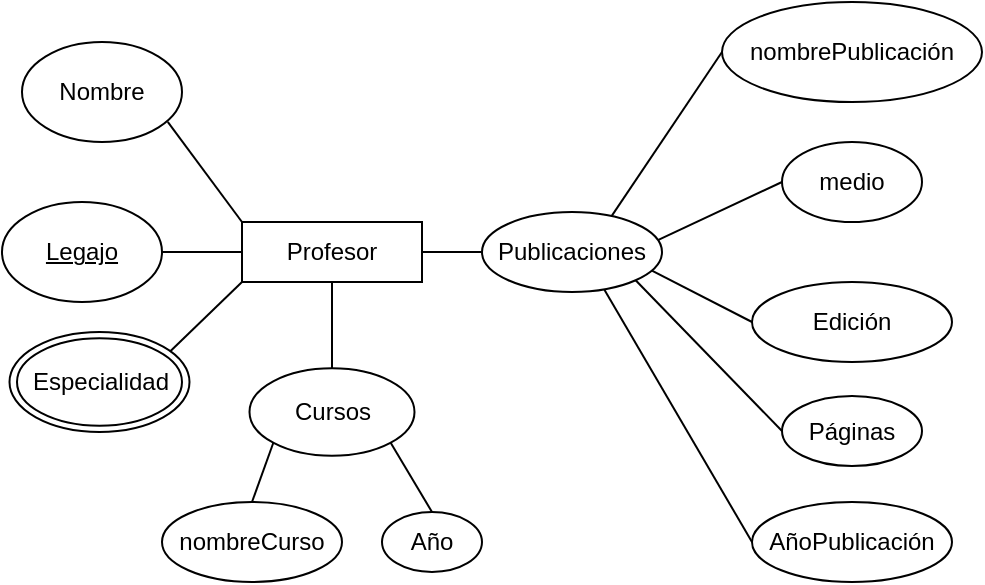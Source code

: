 <mxfile version="27.1.3">
  <diagram name="Página-1" id="gYY5UOtBbrOhPY3s1cKF">
    <mxGraphModel dx="750" dy="298" grid="0" gridSize="10" guides="1" tooltips="1" connect="1" arrows="1" fold="1" page="1" pageScale="1" pageWidth="827" pageHeight="1169" math="0" shadow="0">
      <root>
        <mxCell id="0" />
        <mxCell id="1" parent="0" />
        <mxCell id="QEpii2R3zykigEFebAMe-18" value="Profesor" style="rounded=0;whiteSpace=wrap;html=1;labelBackgroundColor=none;" vertex="1" parent="1">
          <mxGeometry x="300" y="480" width="90" height="30" as="geometry" />
        </mxCell>
        <mxCell id="QEpii2R3zykigEFebAMe-19" value="" style="group;rounded=0;labelBackgroundColor=none;" vertex="1" connectable="0" parent="1">
          <mxGeometry x="195" y="535" width="90" height="50" as="geometry" />
        </mxCell>
        <mxCell id="QEpii2R3zykigEFebAMe-35" value="" style="group" vertex="1" connectable="0" parent="QEpii2R3zykigEFebAMe-19">
          <mxGeometry x="-11.25" width="90" height="50.0" as="geometry" />
        </mxCell>
        <mxCell id="QEpii2R3zykigEFebAMe-20" value="" style="ellipse;whiteSpace=wrap;html=1;rounded=0;labelBackgroundColor=none;" vertex="1" parent="QEpii2R3zykigEFebAMe-35">
          <mxGeometry width="90" height="50.0" as="geometry" />
        </mxCell>
        <mxCell id="QEpii2R3zykigEFebAMe-21" value="Especialidad" style="ellipse;whiteSpace=wrap;html=1;rounded=0;labelBackgroundColor=none;" vertex="1" parent="QEpii2R3zykigEFebAMe-35">
          <mxGeometry x="3.75" y="3.125" width="82.5" height="43.75" as="geometry" />
        </mxCell>
        <mxCell id="QEpii2R3zykigEFebAMe-22" value="Nombre" style="ellipse;whiteSpace=wrap;html=1;rounded=0;labelBackgroundColor=none;" vertex="1" parent="1">
          <mxGeometry x="190" y="390" width="80" height="50" as="geometry" />
        </mxCell>
        <mxCell id="QEpii2R3zykigEFebAMe-24" value="Publicaciones" style="ellipse;whiteSpace=wrap;html=1;rounded=0;labelBackgroundColor=none;" vertex="1" parent="1">
          <mxGeometry x="420" y="475" width="90" height="40" as="geometry" />
        </mxCell>
        <mxCell id="QEpii2R3zykigEFebAMe-25" value="nombrePublicación" style="ellipse;whiteSpace=wrap;html=1;rounded=0;labelBackgroundColor=none;" vertex="1" parent="1">
          <mxGeometry x="540" y="370" width="130" height="50" as="geometry" />
        </mxCell>
        <mxCell id="QEpii2R3zykigEFebAMe-27" value="" style="endArrow=none;html=1;rounded=0;entryX=0;entryY=0.5;entryDx=0;entryDy=0;exitX=0.719;exitY=0.055;exitDx=0;exitDy=0;labelBackgroundColor=none;fontColor=default;exitPerimeter=0;" edge="1" parent="1" source="QEpii2R3zykigEFebAMe-24" target="QEpii2R3zykigEFebAMe-25">
          <mxGeometry width="50" height="50" relative="1" as="geometry">
            <mxPoint x="480" y="480" as="sourcePoint" />
            <mxPoint x="530" y="430" as="targetPoint" />
          </mxGeometry>
        </mxCell>
        <mxCell id="QEpii2R3zykigEFebAMe-29" value="" style="endArrow=none;html=1;rounded=0;entryX=0;entryY=0.5;entryDx=0;entryDy=0;exitX=1;exitY=0.5;exitDx=0;exitDy=0;labelBackgroundColor=none;fontColor=default;" edge="1" parent="1" source="QEpii2R3zykigEFebAMe-18" target="QEpii2R3zykigEFebAMe-24">
          <mxGeometry width="50" height="50" relative="1" as="geometry">
            <mxPoint x="519" y="522" as="sourcePoint" />
            <mxPoint x="570" y="475" as="targetPoint" />
          </mxGeometry>
        </mxCell>
        <mxCell id="QEpii2R3zykigEFebAMe-30" value="" style="endArrow=none;html=1;rounded=0;exitX=0;exitY=1;exitDx=0;exitDy=0;labelBackgroundColor=none;fontColor=default;entryX=0.892;entryY=0.195;entryDx=0;entryDy=0;entryPerimeter=0;" edge="1" parent="1" source="QEpii2R3zykigEFebAMe-18" target="QEpii2R3zykigEFebAMe-20">
          <mxGeometry width="50" height="50" relative="1" as="geometry">
            <mxPoint x="529" y="532" as="sourcePoint" />
            <mxPoint x="260" y="540" as="targetPoint" />
          </mxGeometry>
        </mxCell>
        <mxCell id="QEpii2R3zykigEFebAMe-32" value="" style="endArrow=none;html=1;rounded=0;entryX=0;entryY=0;entryDx=0;entryDy=0;labelBackgroundColor=none;fontColor=default;exitX=0.911;exitY=0.799;exitDx=0;exitDy=0;exitPerimeter=0;" edge="1" parent="1" source="QEpii2R3zykigEFebAMe-22" target="QEpii2R3zykigEFebAMe-18">
          <mxGeometry width="50" height="50" relative="1" as="geometry">
            <mxPoint x="260" y="410" as="sourcePoint" />
            <mxPoint x="355" y="490" as="targetPoint" />
          </mxGeometry>
        </mxCell>
        <mxCell id="QEpii2R3zykigEFebAMe-33" value="&lt;u&gt;Legajo&lt;/u&gt;" style="ellipse;whiteSpace=wrap;html=1;rounded=0;labelBackgroundColor=none;" vertex="1" parent="1">
          <mxGeometry x="180" y="470" width="80" height="50" as="geometry" />
        </mxCell>
        <mxCell id="QEpii2R3zykigEFebAMe-34" value="" style="endArrow=none;html=1;rounded=0;entryX=0;entryY=0.5;entryDx=0;entryDy=0;exitX=1;exitY=0.5;exitDx=0;exitDy=0;labelBackgroundColor=none;fontColor=default;" edge="1" parent="1" source="QEpii2R3zykigEFebAMe-33" target="QEpii2R3zykigEFebAMe-18">
          <mxGeometry width="50" height="50" relative="1" as="geometry">
            <mxPoint x="355" y="530" as="sourcePoint" />
            <mxPoint x="300" y="575" as="targetPoint" />
          </mxGeometry>
        </mxCell>
        <mxCell id="QEpii2R3zykigEFebAMe-40" value="nombreCurso" style="ellipse;whiteSpace=wrap;html=1;rounded=0;labelBackgroundColor=none;" vertex="1" parent="1">
          <mxGeometry x="260" y="620" width="90" height="40" as="geometry" />
        </mxCell>
        <mxCell id="QEpii2R3zykigEFebAMe-41" value="Año" style="ellipse;whiteSpace=wrap;html=1;rounded=0;labelBackgroundColor=none;" vertex="1" parent="1">
          <mxGeometry x="370" y="625" width="50" height="30" as="geometry" />
        </mxCell>
        <mxCell id="QEpii2R3zykigEFebAMe-42" value="" style="endArrow=none;html=1;rounded=0;exitX=0.5;exitY=1;exitDx=0;exitDy=0;labelBackgroundColor=none;fontColor=default;entryX=0.5;entryY=0;entryDx=0;entryDy=0;" edge="1" parent="1" source="QEpii2R3zykigEFebAMe-18" target="QEpii2R3zykigEFebAMe-39">
          <mxGeometry width="50" height="50" relative="1" as="geometry">
            <mxPoint x="316" y="520" as="sourcePoint" />
            <mxPoint x="280" y="555" as="targetPoint" />
          </mxGeometry>
        </mxCell>
        <mxCell id="QEpii2R3zykigEFebAMe-37" value="" style="group" vertex="1" connectable="0" parent="1">
          <mxGeometry x="300" y="550" width="90" height="50.0" as="geometry" />
        </mxCell>
        <mxCell id="QEpii2R3zykigEFebAMe-39" value="Cursos" style="ellipse;whiteSpace=wrap;html=1;rounded=0;labelBackgroundColor=none;" vertex="1" parent="QEpii2R3zykigEFebAMe-37">
          <mxGeometry x="3.75" y="3.125" width="82.5" height="43.75" as="geometry" />
        </mxCell>
        <mxCell id="QEpii2R3zykigEFebAMe-46" value="" style="endArrow=none;html=1;rounded=0;exitX=0;exitY=1;exitDx=0;exitDy=0;labelBackgroundColor=none;fontColor=default;entryX=0.5;entryY=0;entryDx=0;entryDy=0;" edge="1" parent="1" source="QEpii2R3zykigEFebAMe-39" target="QEpii2R3zykigEFebAMe-40">
          <mxGeometry width="50" height="50" relative="1" as="geometry">
            <mxPoint x="340" y="530" as="sourcePoint" />
            <mxPoint x="340" y="573" as="targetPoint" />
          </mxGeometry>
        </mxCell>
        <mxCell id="QEpii2R3zykigEFebAMe-47" value="" style="endArrow=none;html=1;rounded=0;exitX=1;exitY=1;exitDx=0;exitDy=0;labelBackgroundColor=none;fontColor=default;entryX=0.5;entryY=0;entryDx=0;entryDy=0;" edge="1" parent="1" source="QEpii2R3zykigEFebAMe-39" target="QEpii2R3zykigEFebAMe-41">
          <mxGeometry width="50" height="50" relative="1" as="geometry">
            <mxPoint x="321" y="600" as="sourcePoint" />
            <mxPoint x="300" y="640" as="targetPoint" />
          </mxGeometry>
        </mxCell>
        <mxCell id="QEpii2R3zykigEFebAMe-48" value="me&lt;span style=&quot;color: rgba(0, 0, 0, 0); font-family: monospace; font-size: 0px; text-align: start; text-wrap-mode: nowrap;&quot;&gt;%3CmxGraphModel%3E%3Croot%3E%3CmxCell%20id%3D%220%22%2F%3E%3CmxCell%20id%3D%221%22%20parent%3D%220%22%2F%3E%3CmxCell%20id%3D%222%22%20value%3D%22nombrePublicaci%C3%B3n%22%20style%3D%22ellipse%3BwhiteSpace%3Dwrap%3Bhtml%3D1%3Brounded%3D0%3BlabelBackgroundColor%3Dnone%3B%22%20vertex%3D%221%22%20parent%3D%221%22%3E%3CmxGeometry%20x%3D%22530%22%20y%3D%22390%22%20width%3D%22130%22%20height%3D%2250%22%20as%3D%22geometry%22%2F%3E%3C%2FmxCell%3E%3C%2Froot%3E%3C%2FmxGraphModel%3E&lt;/span&gt;dio" style="ellipse;whiteSpace=wrap;html=1;rounded=0;labelBackgroundColor=none;" vertex="1" parent="1">
          <mxGeometry x="570" y="440" width="70" height="40" as="geometry" />
        </mxCell>
        <mxCell id="QEpii2R3zykigEFebAMe-49" value="Edición" style="ellipse;whiteSpace=wrap;html=1;rounded=0;labelBackgroundColor=none;" vertex="1" parent="1">
          <mxGeometry x="555" y="510" width="100" height="40" as="geometry" />
        </mxCell>
        <mxCell id="QEpii2R3zykigEFebAMe-50" value="Páginas" style="ellipse;whiteSpace=wrap;html=1;rounded=0;labelBackgroundColor=none;" vertex="1" parent="1">
          <mxGeometry x="570" y="567" width="70" height="35" as="geometry" />
        </mxCell>
        <mxCell id="QEpii2R3zykigEFebAMe-51" value="AñoPublicación" style="ellipse;whiteSpace=wrap;html=1;rounded=0;labelBackgroundColor=none;" vertex="1" parent="1">
          <mxGeometry x="555" y="620" width="100" height="40" as="geometry" />
        </mxCell>
        <mxCell id="QEpii2R3zykigEFebAMe-52" value="" style="endArrow=none;html=1;rounded=0;entryX=0;entryY=0.5;entryDx=0;entryDy=0;exitX=0.98;exitY=0.348;exitDx=0;exitDy=0;labelBackgroundColor=none;fontColor=default;exitPerimeter=0;" edge="1" parent="1" source="QEpii2R3zykigEFebAMe-24" target="QEpii2R3zykigEFebAMe-48">
          <mxGeometry width="50" height="50" relative="1" as="geometry">
            <mxPoint x="520" y="506" as="sourcePoint" />
            <mxPoint x="563" y="420" as="targetPoint" />
          </mxGeometry>
        </mxCell>
        <mxCell id="QEpii2R3zykigEFebAMe-53" value="" style="endArrow=none;html=1;rounded=0;entryX=0;entryY=0.5;entryDx=0;entryDy=0;labelBackgroundColor=none;fontColor=default;exitX=0.944;exitY=0.733;exitDx=0;exitDy=0;exitPerimeter=0;" edge="1" parent="1" source="QEpii2R3zykigEFebAMe-24" target="QEpii2R3zykigEFebAMe-49">
          <mxGeometry width="50" height="50" relative="1" as="geometry">
            <mxPoint x="505" y="504" as="sourcePoint" />
            <mxPoint x="600" y="470" as="targetPoint" />
          </mxGeometry>
        </mxCell>
        <mxCell id="QEpii2R3zykigEFebAMe-54" value="" style="endArrow=none;html=1;rounded=0;entryX=0;entryY=0.5;entryDx=0;entryDy=0;exitX=1;exitY=1;exitDx=0;exitDy=0;labelBackgroundColor=none;fontColor=default;" edge="1" parent="1" source="QEpii2R3zykigEFebAMe-24" target="QEpii2R3zykigEFebAMe-50">
          <mxGeometry width="50" height="50" relative="1" as="geometry">
            <mxPoint x="530" y="555" as="sourcePoint" />
            <mxPoint x="590" y="520" as="targetPoint" />
          </mxGeometry>
        </mxCell>
        <mxCell id="QEpii2R3zykigEFebAMe-55" value="" style="endArrow=none;html=1;rounded=0;entryX=0;entryY=0.5;entryDx=0;entryDy=0;labelBackgroundColor=none;fontColor=default;exitX=0.68;exitY=0.973;exitDx=0;exitDy=0;exitPerimeter=0;" edge="1" parent="1" source="QEpii2R3zykigEFebAMe-24" target="QEpii2R3zykigEFebAMe-51">
          <mxGeometry width="50" height="50" relative="1" as="geometry">
            <mxPoint x="481" y="513" as="sourcePoint" />
            <mxPoint x="600" y="560" as="targetPoint" />
          </mxGeometry>
        </mxCell>
      </root>
    </mxGraphModel>
  </diagram>
</mxfile>
